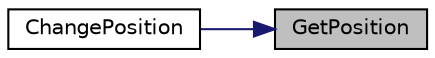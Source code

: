 digraph "GetPosition"
{
 // LATEX_PDF_SIZE
  edge [fontname="Helvetica",fontsize="10",labelfontname="Helvetica",labelfontsize="10"];
  node [fontname="Helvetica",fontsize="10",shape=record];
  rankdir="RL";
  Node1 [label="GetPosition",height=0.2,width=0.4,color="black", fillcolor="grey75", style="filled", fontcolor="black",tooltip=" "];
  Node1 -> Node2 [dir="back",color="midnightblue",fontsize="10",style="solid",fontname="Helvetica"];
  Node2 [label="ChangePosition",height=0.2,width=0.4,color="black", fillcolor="white", style="filled",URL="$lena-cqi-threshold_8cc.html#a788bbe00a65fa13f4e4825f94fae3805",tooltip=" "];
}
